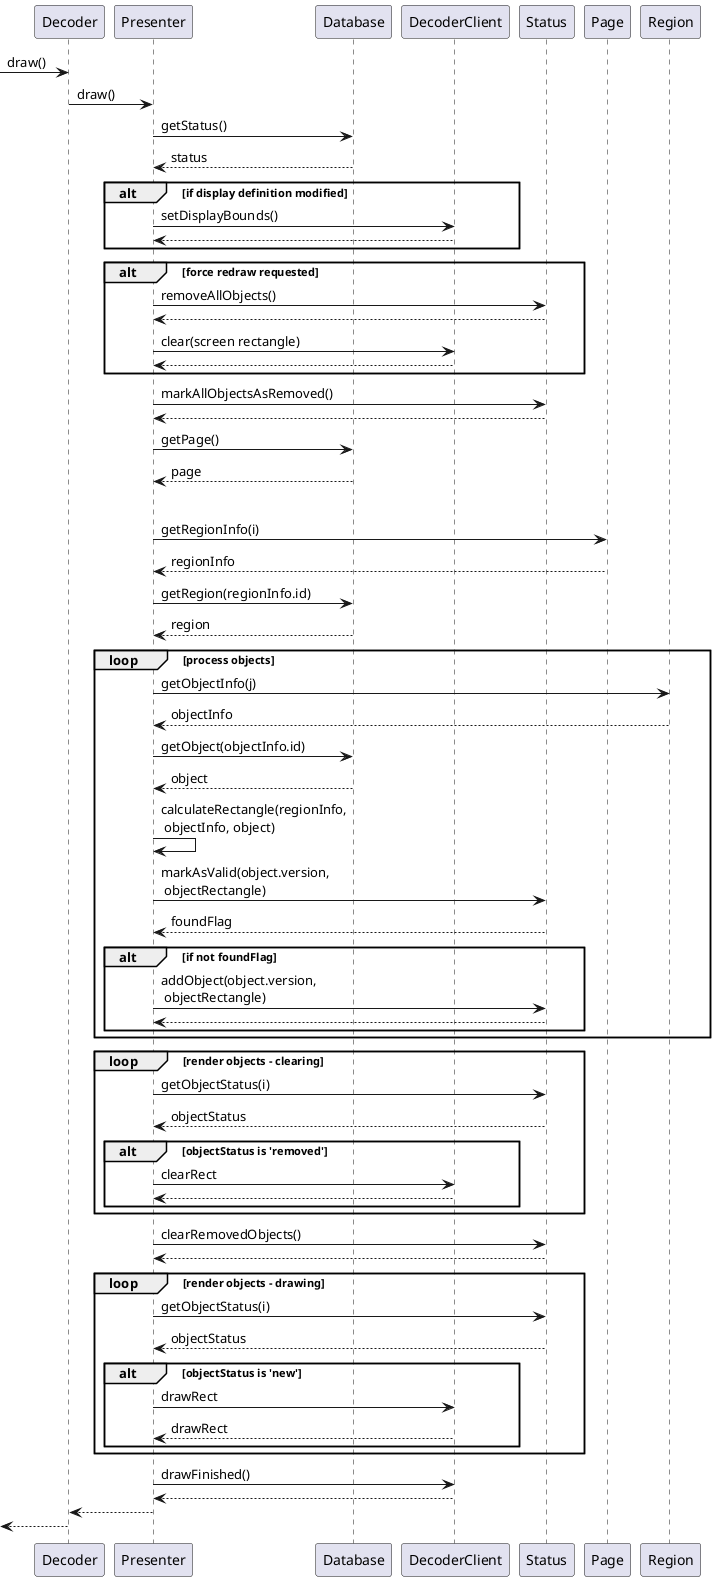 /*****************************************************************************
* If not stated otherwise in this file or this component's LICENSE file the
* following copyright and licenses apply:
*
* Copyright 2021 Liberty Global Service B.V.#
# Licensed under the Apache License, Version 2.0 (the "License");
# you may not use this file except in compliance with the License.* You may obtain a copy of the License at
*
* http://www.apache.org/licenses/LICENSE-2.0
*
* Unless required by applicable law or agreed to in writing, software
* distributed under the License is distributed on an "AS IS" BASIS,
* WITHOUT WARRANTIES OR CONDITIONS OF ANY KIND, either express or implied.
* See the License for the specific language governing permissions and
* limitations under the License.
*****************************************************************************/

/**
@startuml

[->  Decoder : draw()

Decoder  -> Presenter : draw()

Presenter  -> Database : getStatus()
Presenter <-- Database : status

alt if display definition modified

Presenter  -> DecoderClient : setDisplayBounds()
Presenter <-- DecoderClient

end

alt force redraw requested

Presenter  -> Status: removeAllObjects()
Presenter <-- Status
Presenter  -> DecoderClient : clear(screen rectangle)
Presenter <-- DecoderClient

end

Presenter  -> Status : markAllObjectsAsRemoved()
Presenter <-- Status

Presenter  -> Database : getPage()
Presenter <-- Database : page

loop process regions

Presenter  -> Page : getRegionInfo(i)
Presenter <-- Page : regionInfo

Presenter  -> Database : getRegion(regionInfo.id)
Presenter <-- Database : region

loop process objects

Presenter  -> Region : getObjectInfo(j)
Presenter <-- Region : objectInfo

Presenter  -> Database : getObject(objectInfo.id)
Presenter <-- Database : object

Presenter  -> Presenter : calculateRectangle(regionInfo,\n objectInfo, object)

Presenter  -> Status : markAsValid(object.version,\n objectRectangle)
Presenter <-- Status : foundFlag

alt if not foundFlag

Presenter  -> Status : addObject(object.version,\n objectRectangle)
Presenter <-- Status

end

end

loop render objects - clearing

Presenter  -> Status : getObjectStatus(i)
Presenter <-- Status : objectStatus

alt objectStatus is 'removed'

Presenter  -> DecoderClient : clearRect
Presenter <-- DecoderClient

end

end

Presenter  -> Status : clearRemovedObjects()
Presenter <-- Status

loop render objects - drawing

Presenter  -> Status : getObjectStatus(i)
Presenter <-- Status : objectStatus

alt objectStatus is 'new'

Presenter  -> DecoderClient : drawRect
Presenter <-- DecoderClient : drawRect

end

end

Presenter  -> DecoderClient : drawFinished()
Presenter <-- DecoderClient

Decoder <-- Presenter

[<-- Decoder

@enduml
*/
